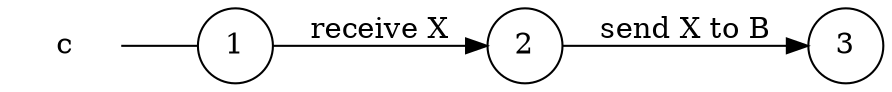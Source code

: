 digraph c {
	rankdir="LR";
	n_0 [label="c", shape="plaintext"];
	n_1 [id="3", shape=circle, label="3"];
	n_2 [id="2", shape=circle, label="2"];
	n_3 [id="1", shape=circle, label="1"];
	n_0 -> n_3 [arrowhead=none];

	n_2 -> n_1 [id="[$e|1]", label="send X to B"];
	n_3 -> n_2 [id="[$e|0]", label="receive X"];
}
